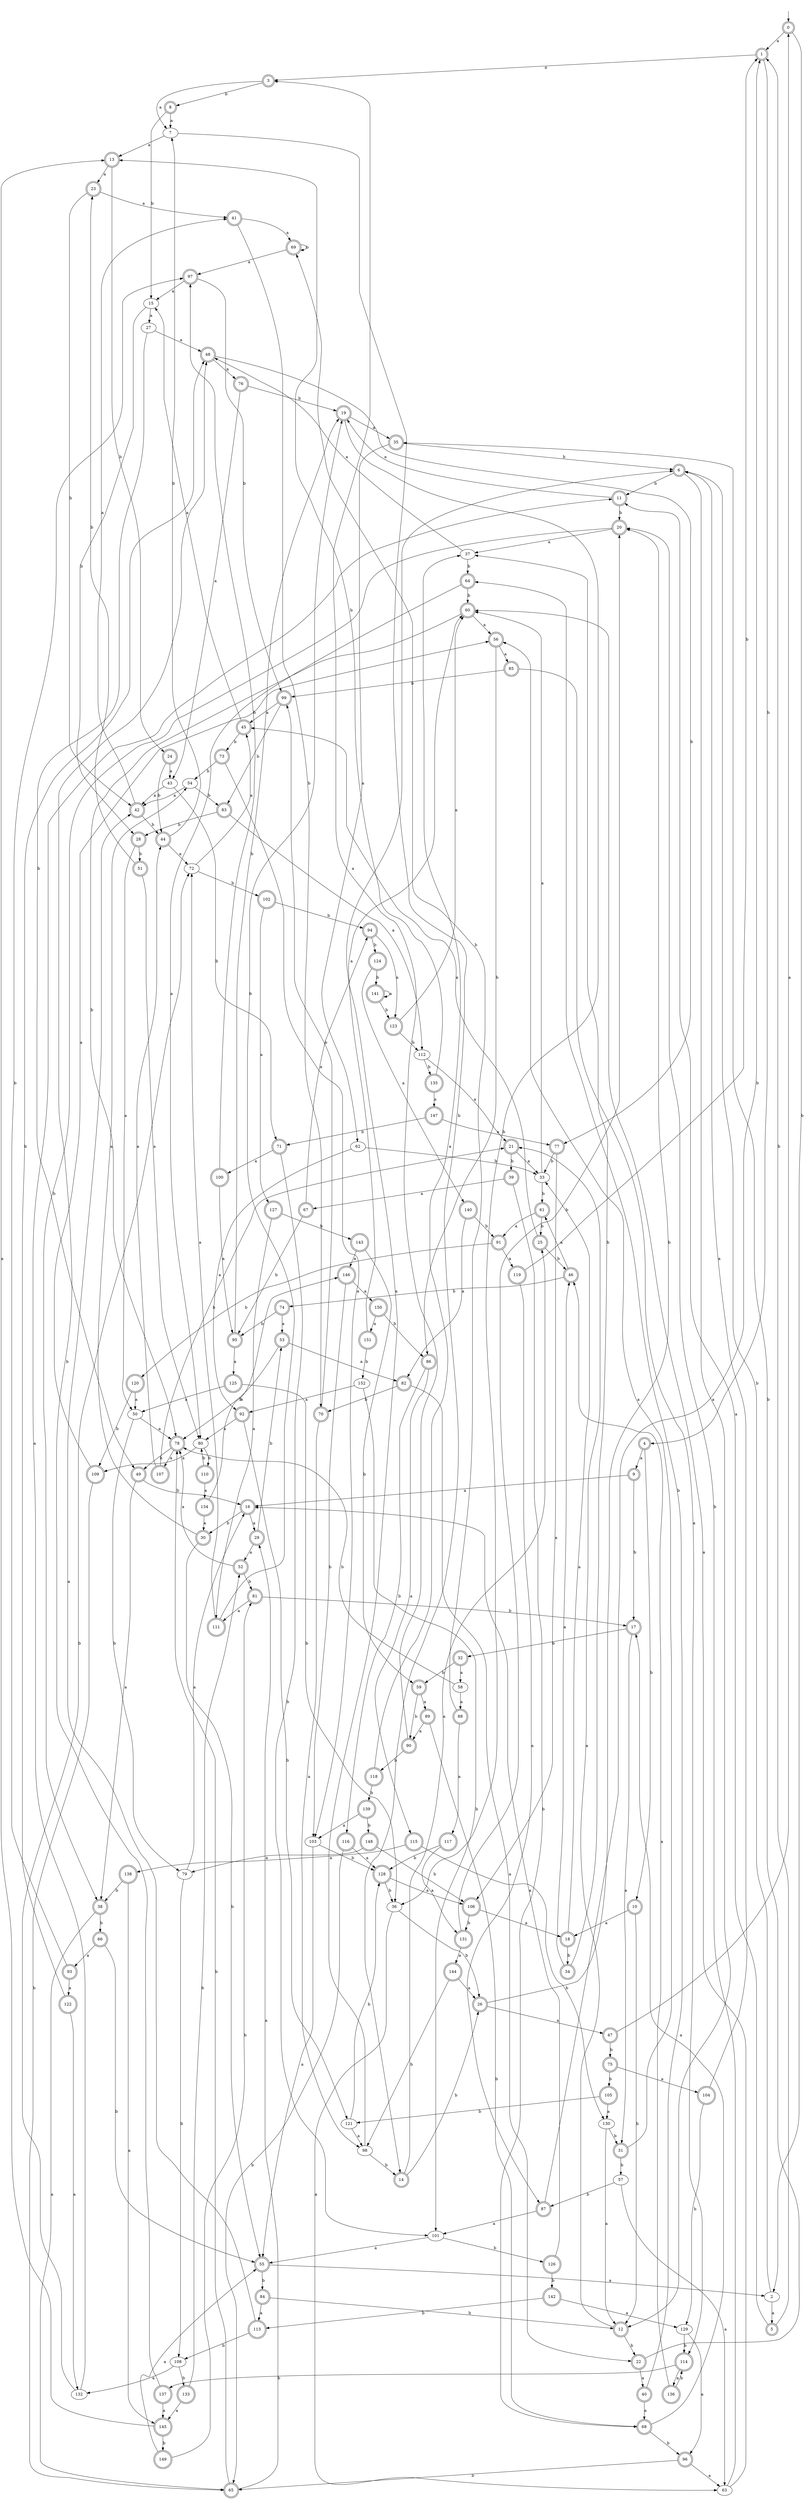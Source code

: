 digraph RandomDFA {
  __start0 [label="", shape=none];
  __start0 -> 0 [label=""];
  0 [shape=circle] [shape=doublecircle]
  0 -> 1 [label="a"]
  0 -> 2 [label="b"]
  1 [shape=doublecircle]
  1 -> 3 [label="a"]
  1 -> 4 [label="b"]
  2
  2 -> 5 [label="a"]
  2 -> 6 [label="b"]
  3 [shape=doublecircle]
  3 -> 7 [label="a"]
  3 -> 8 [label="b"]
  4 [shape=doublecircle]
  4 -> 9 [label="a"]
  4 -> 10 [label="b"]
  5 [shape=doublecircle]
  5 -> 11 [label="a"]
  5 -> 1 [label="b"]
  6 [shape=doublecircle]
  6 -> 12 [label="a"]
  6 -> 11 [label="b"]
  7
  7 -> 13 [label="a"]
  7 -> 14 [label="b"]
  8 [shape=doublecircle]
  8 -> 7 [label="a"]
  8 -> 15 [label="b"]
  9 [shape=doublecircle]
  9 -> 16 [label="a"]
  9 -> 17 [label="b"]
  10 [shape=doublecircle]
  10 -> 18 [label="a"]
  10 -> 12 [label="b"]
  11 [shape=doublecircle]
  11 -> 19 [label="a"]
  11 -> 20 [label="b"]
  12 [shape=doublecircle]
  12 -> 21 [label="a"]
  12 -> 22 [label="b"]
  13 [shape=doublecircle]
  13 -> 23 [label="a"]
  13 -> 24 [label="b"]
  14 [shape=doublecircle]
  14 -> 25 [label="a"]
  14 -> 26 [label="b"]
  15
  15 -> 27 [label="a"]
  15 -> 28 [label="b"]
  16 [shape=doublecircle]
  16 -> 29 [label="a"]
  16 -> 30 [label="b"]
  17 [shape=doublecircle]
  17 -> 31 [label="a"]
  17 -> 32 [label="b"]
  18 [shape=doublecircle]
  18 -> 33 [label="a"]
  18 -> 34 [label="b"]
  19 [shape=doublecircle]
  19 -> 35 [label="a"]
  19 -> 36 [label="b"]
  20 [shape=doublecircle]
  20 -> 37 [label="a"]
  20 -> 38 [label="b"]
  21 [shape=doublecircle]
  21 -> 33 [label="a"]
  21 -> 39 [label="b"]
  22 [shape=doublecircle]
  22 -> 40 [label="a"]
  22 -> 35 [label="b"]
  23 [shape=doublecircle]
  23 -> 41 [label="a"]
  23 -> 42 [label="b"]
  24 [shape=doublecircle]
  24 -> 43 [label="a"]
  24 -> 44 [label="b"]
  25 [shape=doublecircle]
  25 -> 45 [label="a"]
  25 -> 46 [label="b"]
  26 [shape=doublecircle]
  26 -> 47 [label="a"]
  26 -> 20 [label="b"]
  27
  27 -> 48 [label="a"]
  27 -> 49 [label="b"]
  28 [shape=doublecircle]
  28 -> 50 [label="a"]
  28 -> 51 [label="b"]
  29 [shape=doublecircle]
  29 -> 52 [label="a"]
  29 -> 53 [label="b"]
  30 [shape=doublecircle]
  30 -> 54 [label="a"]
  30 -> 55 [label="b"]
  31 [shape=doublecircle]
  31 -> 56 [label="a"]
  31 -> 57 [label="b"]
  32 [shape=doublecircle]
  32 -> 58 [label="a"]
  32 -> 59 [label="b"]
  33
  33 -> 60 [label="a"]
  33 -> 61 [label="b"]
  34 [shape=doublecircle]
  34 -> 46 [label="a"]
  34 -> 37 [label="b"]
  35 [shape=doublecircle]
  35 -> 62 [label="a"]
  35 -> 6 [label="b"]
  36
  36 -> 63 [label="a"]
  36 -> 26 [label="b"]
  37
  37 -> 48 [label="a"]
  37 -> 64 [label="b"]
  38 [shape=doublecircle]
  38 -> 65 [label="a"]
  38 -> 66 [label="b"]
  39 [shape=doublecircle]
  39 -> 67 [label="a"]
  39 -> 68 [label="b"]
  40 [shape=doublecircle]
  40 -> 68 [label="a"]
  40 -> 64 [label="b"]
  41 [shape=doublecircle]
  41 -> 69 [label="a"]
  41 -> 70 [label="b"]
  42 [shape=doublecircle]
  42 -> 41 [label="a"]
  42 -> 44 [label="b"]
  43
  43 -> 42 [label="a"]
  43 -> 71 [label="b"]
  44 [shape=doublecircle]
  44 -> 72 [label="a"]
  44 -> 7 [label="b"]
  45 [shape=doublecircle]
  45 -> 15 [label="a"]
  45 -> 73 [label="b"]
  46 [shape=doublecircle]
  46 -> 61 [label="a"]
  46 -> 74 [label="b"]
  47 [shape=doublecircle]
  47 -> 0 [label="a"]
  47 -> 75 [label="b"]
  48 [shape=doublecircle]
  48 -> 76 [label="a"]
  48 -> 77 [label="b"]
  49 [shape=doublecircle]
  49 -> 38 [label="a"]
  49 -> 16 [label="b"]
  50
  50 -> 78 [label="a"]
  50 -> 79 [label="b"]
  51 [shape=doublecircle]
  51 -> 80 [label="a"]
  51 -> 23 [label="b"]
  52 [shape=doublecircle]
  52 -> 78 [label="a"]
  52 -> 81 [label="b"]
  53 [shape=doublecircle]
  53 -> 82 [label="a"]
  53 -> 78 [label="b"]
  54
  54 -> 42 [label="a"]
  54 -> 83 [label="b"]
  55 [shape=doublecircle]
  55 -> 2 [label="a"]
  55 -> 84 [label="b"]
  56 [shape=doublecircle]
  56 -> 85 [label="a"]
  56 -> 86 [label="b"]
  57
  57 -> 63 [label="a"]
  57 -> 87 [label="b"]
  58
  58 -> 88 [label="a"]
  58 -> 78 [label="b"]
  59 [shape=doublecircle]
  59 -> 89 [label="a"]
  59 -> 90 [label="b"]
  60 [shape=doublecircle]
  60 -> 56 [label="a"]
  60 -> 78 [label="b"]
  61 [shape=doublecircle]
  61 -> 91 [label="a"]
  61 -> 25 [label="b"]
  62
  62 -> 92 [label="a"]
  62 -> 33 [label="b"]
  63
  63 -> 60 [label="a"]
  63 -> 20 [label="b"]
  64 [shape=doublecircle]
  64 -> 80 [label="a"]
  64 -> 60 [label="b"]
  65 [shape=doublecircle]
  65 -> 29 [label="a"]
  65 -> 78 [label="b"]
  66 [shape=doublecircle]
  66 -> 93 [label="a"]
  66 -> 55 [label="b"]
  67 [shape=doublecircle]
  67 -> 94 [label="a"]
  67 -> 95 [label="b"]
  68 [shape=doublecircle]
  68 -> 17 [label="a"]
  68 -> 96 [label="b"]
  69 [shape=doublecircle]
  69 -> 97 [label="a"]
  69 -> 69 [label="b"]
  70 [shape=doublecircle]
  70 -> 98 [label="a"]
  70 -> 99 [label="b"]
  71 [shape=doublecircle]
  71 -> 100 [label="a"]
  71 -> 101 [label="b"]
  72
  72 -> 45 [label="a"]
  72 -> 102 [label="b"]
  73 [shape=doublecircle]
  73 -> 103 [label="a"]
  73 -> 54 [label="b"]
  74 [shape=doublecircle]
  74 -> 53 [label="a"]
  74 -> 95 [label="b"]
  75 [shape=doublecircle]
  75 -> 104 [label="a"]
  75 -> 105 [label="b"]
  76 [shape=doublecircle]
  76 -> 43 [label="a"]
  76 -> 19 [label="b"]
  77 [shape=doublecircle]
  77 -> 106 [label="a"]
  77 -> 33 [label="b"]
  78 [shape=doublecircle]
  78 -> 107 [label="a"]
  78 -> 49 [label="b"]
  79
  79 -> 16 [label="a"]
  79 -> 108 [label="b"]
  80
  80 -> 109 [label="a"]
  80 -> 110 [label="b"]
  81 [shape=doublecircle]
  81 -> 111 [label="a"]
  81 -> 17 [label="b"]
  82 [shape=doublecircle]
  82 -> 22 [label="a"]
  82 -> 70 [label="b"]
  83 [shape=doublecircle]
  83 -> 112 [label="a"]
  83 -> 28 [label="b"]
  84 [shape=doublecircle]
  84 -> 113 [label="a"]
  84 -> 12 [label="b"]
  85 [shape=doublecircle]
  85 -> 114 [label="a"]
  85 -> 99 [label="b"]
  86 [shape=doublecircle]
  86 -> 115 [label="a"]
  86 -> 116 [label="b"]
  87 [shape=doublecircle]
  87 -> 101 [label="a"]
  87 -> 1 [label="b"]
  88 [shape=doublecircle]
  88 -> 117 [label="a"]
  88 -> 69 [label="b"]
  89 [shape=doublecircle]
  89 -> 90 [label="a"]
  89 -> 68 [label="b"]
  90 [shape=doublecircle]
  90 -> 3 [label="a"]
  90 -> 118 [label="b"]
  91 [shape=doublecircle]
  91 -> 119 [label="a"]
  91 -> 120 [label="b"]
  92 [shape=doublecircle]
  92 -> 80 [label="a"]
  92 -> 121 [label="b"]
  93 [shape=doublecircle]
  93 -> 122 [label="a"]
  93 -> 97 [label="b"]
  94 [shape=doublecircle]
  94 -> 123 [label="a"]
  94 -> 124 [label="b"]
  95 [shape=doublecircle]
  95 -> 125 [label="a"]
  95 -> 19 [label="b"]
  96 [shape=doublecircle]
  96 -> 63 [label="a"]
  96 -> 65 [label="b"]
  97 [shape=doublecircle]
  97 -> 15 [label="a"]
  97 -> 99 [label="b"]
  98
  98 -> 6 [label="a"]
  98 -> 14 [label="b"]
  99 [shape=doublecircle]
  99 -> 45 [label="a"]
  99 -> 83 [label="b"]
  100 [shape=doublecircle]
  100 -> 95 [label="a"]
  100 -> 97 [label="b"]
  101
  101 -> 55 [label="a"]
  101 -> 126 [label="b"]
  102 [shape=doublecircle]
  102 -> 127 [label="a"]
  102 -> 94 [label="b"]
  103
  103 -> 55 [label="a"]
  103 -> 128 [label="b"]
  104 [shape=doublecircle]
  104 -> 6 [label="a"]
  104 -> 129 [label="b"]
  105 [shape=doublecircle]
  105 -> 130 [label="a"]
  105 -> 121 [label="b"]
  106 [shape=doublecircle]
  106 -> 18 [label="a"]
  106 -> 131 [label="b"]
  107 [shape=doublecircle]
  107 -> 44 [label="a"]
  107 -> 21 [label="b"]
  108
  108 -> 132 [label="a"]
  108 -> 133 [label="b"]
  109 [shape=doublecircle]
  109 -> 56 [label="a"]
  109 -> 65 [label="b"]
  110 [shape=doublecircle]
  110 -> 134 [label="a"]
  110 -> 80 [label="b"]
  111 [shape=doublecircle]
  111 -> 72 [label="a"]
  111 -> 19 [label="b"]
  112
  112 -> 21 [label="a"]
  112 -> 135 [label="b"]
  113 [shape=doublecircle]
  113 -> 42 [label="a"]
  113 -> 108 [label="b"]
  114 [shape=doublecircle]
  114 -> 136 [label="a"]
  114 -> 137 [label="b"]
  115 [shape=doublecircle]
  115 -> 138 [label="a"]
  115 -> 130 [label="b"]
  116 [shape=doublecircle]
  116 -> 128 [label="a"]
  116 -> 65 [label="b"]
  117 [shape=doublecircle]
  117 -> 131 [label="a"]
  117 -> 128 [label="b"]
  118 [shape=doublecircle]
  118 -> 37 [label="a"]
  118 -> 139 [label="b"]
  119 [shape=doublecircle]
  119 -> 87 [label="a"]
  119 -> 1 [label="b"]
  120 [shape=doublecircle]
  120 -> 50 [label="a"]
  120 -> 109 [label="b"]
  121
  121 -> 98 [label="a"]
  121 -> 128 [label="b"]
  122 [shape=doublecircle]
  122 -> 132 [label="a"]
  122 -> 48 [label="b"]
  123 [shape=doublecircle]
  123 -> 60 [label="a"]
  123 -> 112 [label="b"]
  124 [shape=doublecircle]
  124 -> 140 [label="a"]
  124 -> 141 [label="b"]
  125 [shape=doublecircle]
  125 -> 50 [label="a"]
  125 -> 36 [label="b"]
  126 [shape=doublecircle]
  126 -> 16 [label="a"]
  126 -> 142 [label="b"]
  127 [shape=doublecircle]
  127 -> 111 [label="a"]
  127 -> 143 [label="b"]
  128 [shape=doublecircle]
  128 -> 106 [label="a"]
  128 -> 36 [label="b"]
  129
  129 -> 96 [label="a"]
  129 -> 114 [label="b"]
  130
  130 -> 12 [label="a"]
  130 -> 31 [label="b"]
  131 [shape=doublecircle]
  131 -> 144 [label="a"]
  131 -> 20 [label="b"]
  132
  132 -> 11 [label="a"]
  132 -> 72 [label="b"]
  133 [shape=doublecircle]
  133 -> 145 [label="a"]
  133 -> 52 [label="b"]
  134 [shape=doublecircle]
  134 -> 30 [label="a"]
  134 -> 146 [label="b"]
  135 [shape=doublecircle]
  135 -> 147 [label="a"]
  135 -> 13 [label="b"]
  136 [shape=doublecircle]
  136 -> 46 [label="a"]
  136 -> 114 [label="b"]
  137 [shape=doublecircle]
  137 -> 145 [label="a"]
  137 -> 48 [label="b"]
  138 [shape=doublecircle]
  138 -> 145 [label="a"]
  138 -> 38 [label="b"]
  139 [shape=doublecircle]
  139 -> 103 [label="a"]
  139 -> 148 [label="b"]
  140 [shape=doublecircle]
  140 -> 82 [label="a"]
  140 -> 91 [label="b"]
  141 [shape=doublecircle]
  141 -> 141 [label="a"]
  141 -> 123 [label="b"]
  142 [shape=doublecircle]
  142 -> 129 [label="a"]
  142 -> 113 [label="b"]
  143 [shape=doublecircle]
  143 -> 146 [label="a"]
  143 -> 59 [label="b"]
  144 [shape=doublecircle]
  144 -> 26 [label="a"]
  144 -> 98 [label="b"]
  145 [shape=doublecircle]
  145 -> 13 [label="a"]
  145 -> 149 [label="b"]
  146 [shape=doublecircle]
  146 -> 150 [label="a"]
  146 -> 103 [label="b"]
  147 [shape=doublecircle]
  147 -> 77 [label="a"]
  147 -> 71 [label="b"]
  148 [shape=doublecircle]
  148 -> 79 [label="a"]
  148 -> 106 [label="b"]
  149 [shape=doublecircle]
  149 -> 55 [label="a"]
  149 -> 81 [label="b"]
  150 [shape=doublecircle]
  150 -> 151 [label="a"]
  150 -> 86 [label="b"]
  151 [shape=doublecircle]
  151 -> 60 [label="a"]
  151 -> 152 [label="b"]
  152
  152 -> 92 [label="a"]
  152 -> 101 [label="b"]
}

